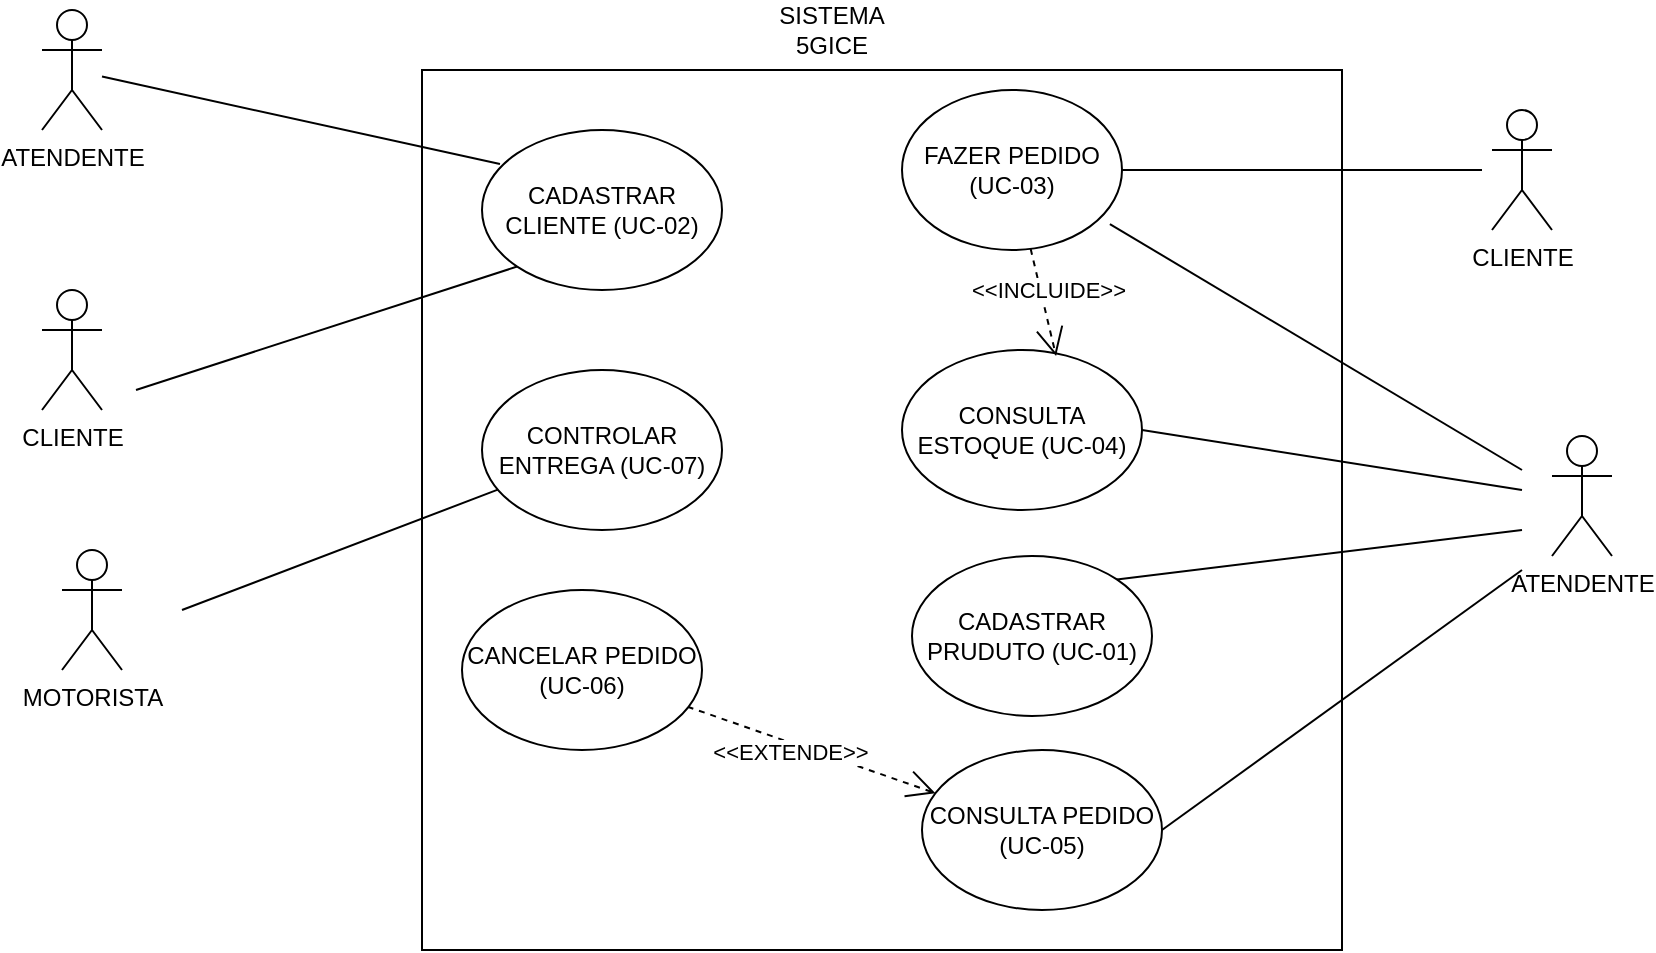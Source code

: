 <mxfile version="14.5.10" type="device"><diagram name="Page-1" id="e7e014a7-5840-1c2e-5031-d8a46d1fe8dd"><mxGraphModel dx="1102" dy="582" grid="1" gridSize="10" guides="1" tooltips="1" connect="1" arrows="1" fold="1" page="1" pageScale="1" pageWidth="1169" pageHeight="826" background="#ffffff" math="0" shadow="0"><root><mxCell id="0"/><mxCell id="1" parent="0"/><mxCell id="iPCu-4tQiX9TFd0ryui0-49" value="CLIENTE" style="shape=umlActor;verticalLabelPosition=bottom;verticalAlign=top;html=1;outlineConnect=0;" parent="1" vertex="1"><mxGeometry x="855" y="110" width="30" height="60" as="geometry"/></mxCell><mxCell id="iPCu-4tQiX9TFd0ryui0-51" value="SISTEMA 5GICE" style="text;html=1;strokeColor=none;fillColor=none;align=center;verticalAlign=middle;whiteSpace=wrap;rounded=0;" parent="1" vertex="1"><mxGeometry x="480" y="60" width="90" height="20" as="geometry"/></mxCell><mxCell id="iPCu-4tQiX9TFd0ryui0-60" value="" style="rounded=0;whiteSpace=wrap;html=1;" parent="1" vertex="1"><mxGeometry x="320" y="90" width="460" height="440" as="geometry"/></mxCell><mxCell id="iPCu-4tQiX9TFd0ryui0-63" value="CONTROLAR ENTREGA (UC-07)" style="ellipse;whiteSpace=wrap;html=1;" parent="1" vertex="1"><mxGeometry x="350" y="240" width="120" height="80" as="geometry"/></mxCell><mxCell id="iPCu-4tQiX9TFd0ryui0-64" value="" style="endArrow=none;endFill=0;endSize=12;html=1;rounded=0;" parent="1" target="iPCu-4tQiX9TFd0ryui0-63" edge="1"><mxGeometry width="160" relative="1" as="geometry"><mxPoint x="200" y="360" as="sourcePoint"/><mxPoint x="350.1" y="190.04" as="targetPoint"/></mxGeometry></mxCell><mxCell id="iPCu-4tQiX9TFd0ryui0-66" value="" style="endArrow=none;endFill=0;endSize=12;html=1;rounded=0;dashed=1;startArrow=open;startFill=0;targetPerimeterSpacing=0;startSize=12;" parent="1" source="kRjLk5lKgLpwe8IbDdvs-1" target="iPCu-4tQiX9TFd0ryui0-70" edge="1"><mxGeometry width="160" relative="1" as="geometry"><mxPoint x="180" y="280" as="sourcePoint"/><mxPoint x="377.574" y="424.716" as="targetPoint"/><Array as="points"/></mxGeometry></mxCell><mxCell id="iPCu-4tQiX9TFd0ryui0-99" value="&amp;lt;&amp;lt;EXTENDE&amp;gt;&amp;gt;" style="edgeLabel;html=1;align=center;verticalAlign=middle;resizable=0;points=[];" parent="iPCu-4tQiX9TFd0ryui0-66" vertex="1" connectable="0"><mxGeometry x="-0.151" y="5" relative="1" as="geometry"><mxPoint x="-19" y="-7" as="offset"/></mxGeometry></mxCell><mxCell id="iPCu-4tQiX9TFd0ryui0-68" value="FAZER PEDIDO (UC-03)" style="ellipse;whiteSpace=wrap;html=1;" parent="1" vertex="1"><mxGeometry x="560" y="100" width="110" height="80" as="geometry"/></mxCell><mxCell id="iPCu-4tQiX9TFd0ryui0-69" value="" style="endArrow=none;endFill=0;endSize=12;html=1;rounded=0;entryX=1;entryY=0.5;entryDx=0;entryDy=0;" parent="1" target="iPCu-4tQiX9TFd0ryui0-68" edge="1"><mxGeometry width="160" relative="1" as="geometry"><mxPoint x="850" y="140" as="sourcePoint"/><mxPoint x="712" y="214" as="targetPoint"/></mxGeometry></mxCell><mxCell id="iPCu-4tQiX9TFd0ryui0-70" value="CANCELAR PEDIDO (UC-06)" style="ellipse;whiteSpace=wrap;html=1;" parent="1" vertex="1"><mxGeometry x="340" y="350" width="120" height="80" as="geometry"/></mxCell><mxCell id="iPCu-4tQiX9TFd0ryui0-76" value="" style="endArrow=none;endFill=0;endSize=12;html=1;rounded=0;entryX=0.075;entryY=0.213;entryDx=0;entryDy=0;entryPerimeter=0;" parent="1" source="iPCu-4tQiX9TFd0ryui0-78" edge="1" target="iPCu-4tQiX9TFd0ryui0-88"><mxGeometry width="160" relative="1" as="geometry"><mxPoint x="750" y="260" as="sourcePoint"/><mxPoint x="353.187" y="137.137" as="targetPoint"/></mxGeometry></mxCell><mxCell id="iPCu-4tQiX9TFd0ryui0-78" value="ATENDENTE" style="shape=umlActor;verticalLabelPosition=bottom;verticalAlign=top;html=1;outlineConnect=0;" parent="1" vertex="1"><mxGeometry x="130" y="60" width="30" height="60" as="geometry"/></mxCell><mxCell id="iPCu-4tQiX9TFd0ryui0-79" style="edgeStyle=none;rounded=0;orthogonalLoop=1;jettySize=auto;html=1;exitX=1;exitY=0.5;exitDx=0;exitDy=0;dashed=1;endArrow=none;endFill=0;endSize=12;" parent="1" source="iPCu-4tQiX9TFd0ryui0-63" target="iPCu-4tQiX9TFd0ryui0-63" edge="1"><mxGeometry relative="1" as="geometry"/></mxCell><mxCell id="iPCu-4tQiX9TFd0ryui0-88" value="CADASTRAR CLIENTE (UC-02)" style="ellipse;whiteSpace=wrap;html=1;" parent="1" vertex="1"><mxGeometry x="350" y="120" width="120" height="80" as="geometry"/></mxCell><mxCell id="kRjLk5lKgLpwe8IbDdvs-3" style="rounded=0;orthogonalLoop=1;jettySize=auto;html=1;entryX=1;entryY=0.5;entryDx=0;entryDy=0;endArrow=none;endFill=0;" edge="1" parent="1" target="kRjLk5lKgLpwe8IbDdvs-1"><mxGeometry relative="1" as="geometry"><mxPoint x="870" y="340" as="sourcePoint"/></mxGeometry></mxCell><mxCell id="iPCu-4tQiX9TFd0ryui0-93" value="" style="endArrow=none;endFill=0;endSize=12;html=1;rounded=0;entryX=0.945;entryY=0.838;entryDx=0;entryDy=0;entryPerimeter=0;" parent="1" target="iPCu-4tQiX9TFd0ryui0-68" edge="1"><mxGeometry width="160" relative="1" as="geometry"><mxPoint x="870" y="290" as="sourcePoint"/><mxPoint x="745.87" y="190" as="targetPoint"/><Array as="points"/></mxGeometry></mxCell><mxCell id="iPCu-4tQiX9TFd0ryui0-94" value="CONSULTA ESTOQUE (UC-04)" style="ellipse;whiteSpace=wrap;html=1;" parent="1" vertex="1"><mxGeometry x="560" y="230" width="120" height="80" as="geometry"/></mxCell><mxCell id="iPCu-4tQiX9TFd0ryui0-95" value="" style="endArrow=none;endFill=0;endSize=12;html=1;rounded=0;entryX=1;entryY=0.5;entryDx=0;entryDy=0;" parent="1" target="iPCu-4tQiX9TFd0ryui0-94" edge="1"><mxGeometry width="160" relative="1" as="geometry"><mxPoint x="870" y="300" as="sourcePoint"/><mxPoint x="748.95" y="187.04" as="targetPoint"/><Array as="points"/></mxGeometry></mxCell><mxCell id="iPCu-4tQiX9TFd0ryui0-96" value="" style="endArrow=open;endFill=0;endSize=12;html=1;rounded=0;entryX=0.642;entryY=0.038;entryDx=0;entryDy=0;dashed=1;entryPerimeter=0;" parent="1" source="iPCu-4tQiX9TFd0ryui0-68" target="iPCu-4tQiX9TFd0ryui0-94" edge="1"><mxGeometry width="160" relative="1" as="geometry"><mxPoint x="795" y="230" as="sourcePoint"/><mxPoint x="570" y="240" as="targetPoint"/><Array as="points"/></mxGeometry></mxCell><mxCell id="iPCu-4tQiX9TFd0ryui0-97" value="&amp;lt;&amp;lt;INCLUIDE&amp;gt;&amp;gt;" style="edgeLabel;html=1;align=center;verticalAlign=middle;resizable=0;points=[];" parent="iPCu-4tQiX9TFd0ryui0-96" vertex="1" connectable="0"><mxGeometry x="-0.214" y="4" relative="1" as="geometry"><mxPoint as="offset"/></mxGeometry></mxCell><mxCell id="iPCu-4tQiX9TFd0ryui0-98" value="CADASTRAR PRUDUTO (UC-01)" style="ellipse;whiteSpace=wrap;html=1;" parent="1" vertex="1"><mxGeometry x="565" y="333" width="120" height="80" as="geometry"/></mxCell><mxCell id="iPCu-4tQiX9TFd0ryui0-100" value="" style="endArrow=none;endFill=0;endSize=12;html=1;rounded=0;entryX=1;entryY=0;entryDx=0;entryDy=0;" parent="1" target="iPCu-4tQiX9TFd0ryui0-98" edge="1"><mxGeometry width="160" relative="1" as="geometry"><mxPoint x="870" y="320" as="sourcePoint"/><mxPoint x="750" y="330" as="targetPoint"/><Array as="points"/></mxGeometry></mxCell><mxCell id="iPCu-4tQiX9TFd0ryui0-102" value="CLIENTE" style="shape=umlActor;verticalLabelPosition=bottom;verticalAlign=top;html=1;outlineConnect=0;" parent="1" vertex="1"><mxGeometry x="130" y="200" width="30" height="60" as="geometry"/></mxCell><mxCell id="iPCu-4tQiX9TFd0ryui0-103" value="" style="endArrow=none;endFill=0;endSize=12;html=1;rounded=0;entryX=0;entryY=1;entryDx=0;entryDy=0;" parent="1" target="iPCu-4tQiX9TFd0ryui0-88" edge="1"><mxGeometry width="160" relative="1" as="geometry"><mxPoint x="177" y="250" as="sourcePoint"/><mxPoint x="369.997" y="233.737" as="targetPoint"/></mxGeometry></mxCell><mxCell id="kRjLk5lKgLpwe8IbDdvs-1" value="CONSULTA PEDIDO &lt;br&gt;(UC-05)" style="ellipse;whiteSpace=wrap;html=1;" vertex="1" parent="1"><mxGeometry x="570" y="430" width="120" height="80" as="geometry"/></mxCell><mxCell id="kRjLk5lKgLpwe8IbDdvs-6" value="MOTORISTA" style="shape=umlActor;verticalLabelPosition=bottom;verticalAlign=top;html=1;outlineConnect=0;" vertex="1" parent="1"><mxGeometry x="140" y="330" width="30" height="60" as="geometry"/></mxCell><mxCell id="kRjLk5lKgLpwe8IbDdvs-8" value="ATENDENTE" style="shape=umlActor;verticalLabelPosition=bottom;verticalAlign=top;html=1;outlineConnect=0;" vertex="1" parent="1"><mxGeometry x="885" y="273" width="30" height="60" as="geometry"/></mxCell></root></mxGraphModel></diagram></mxfile>